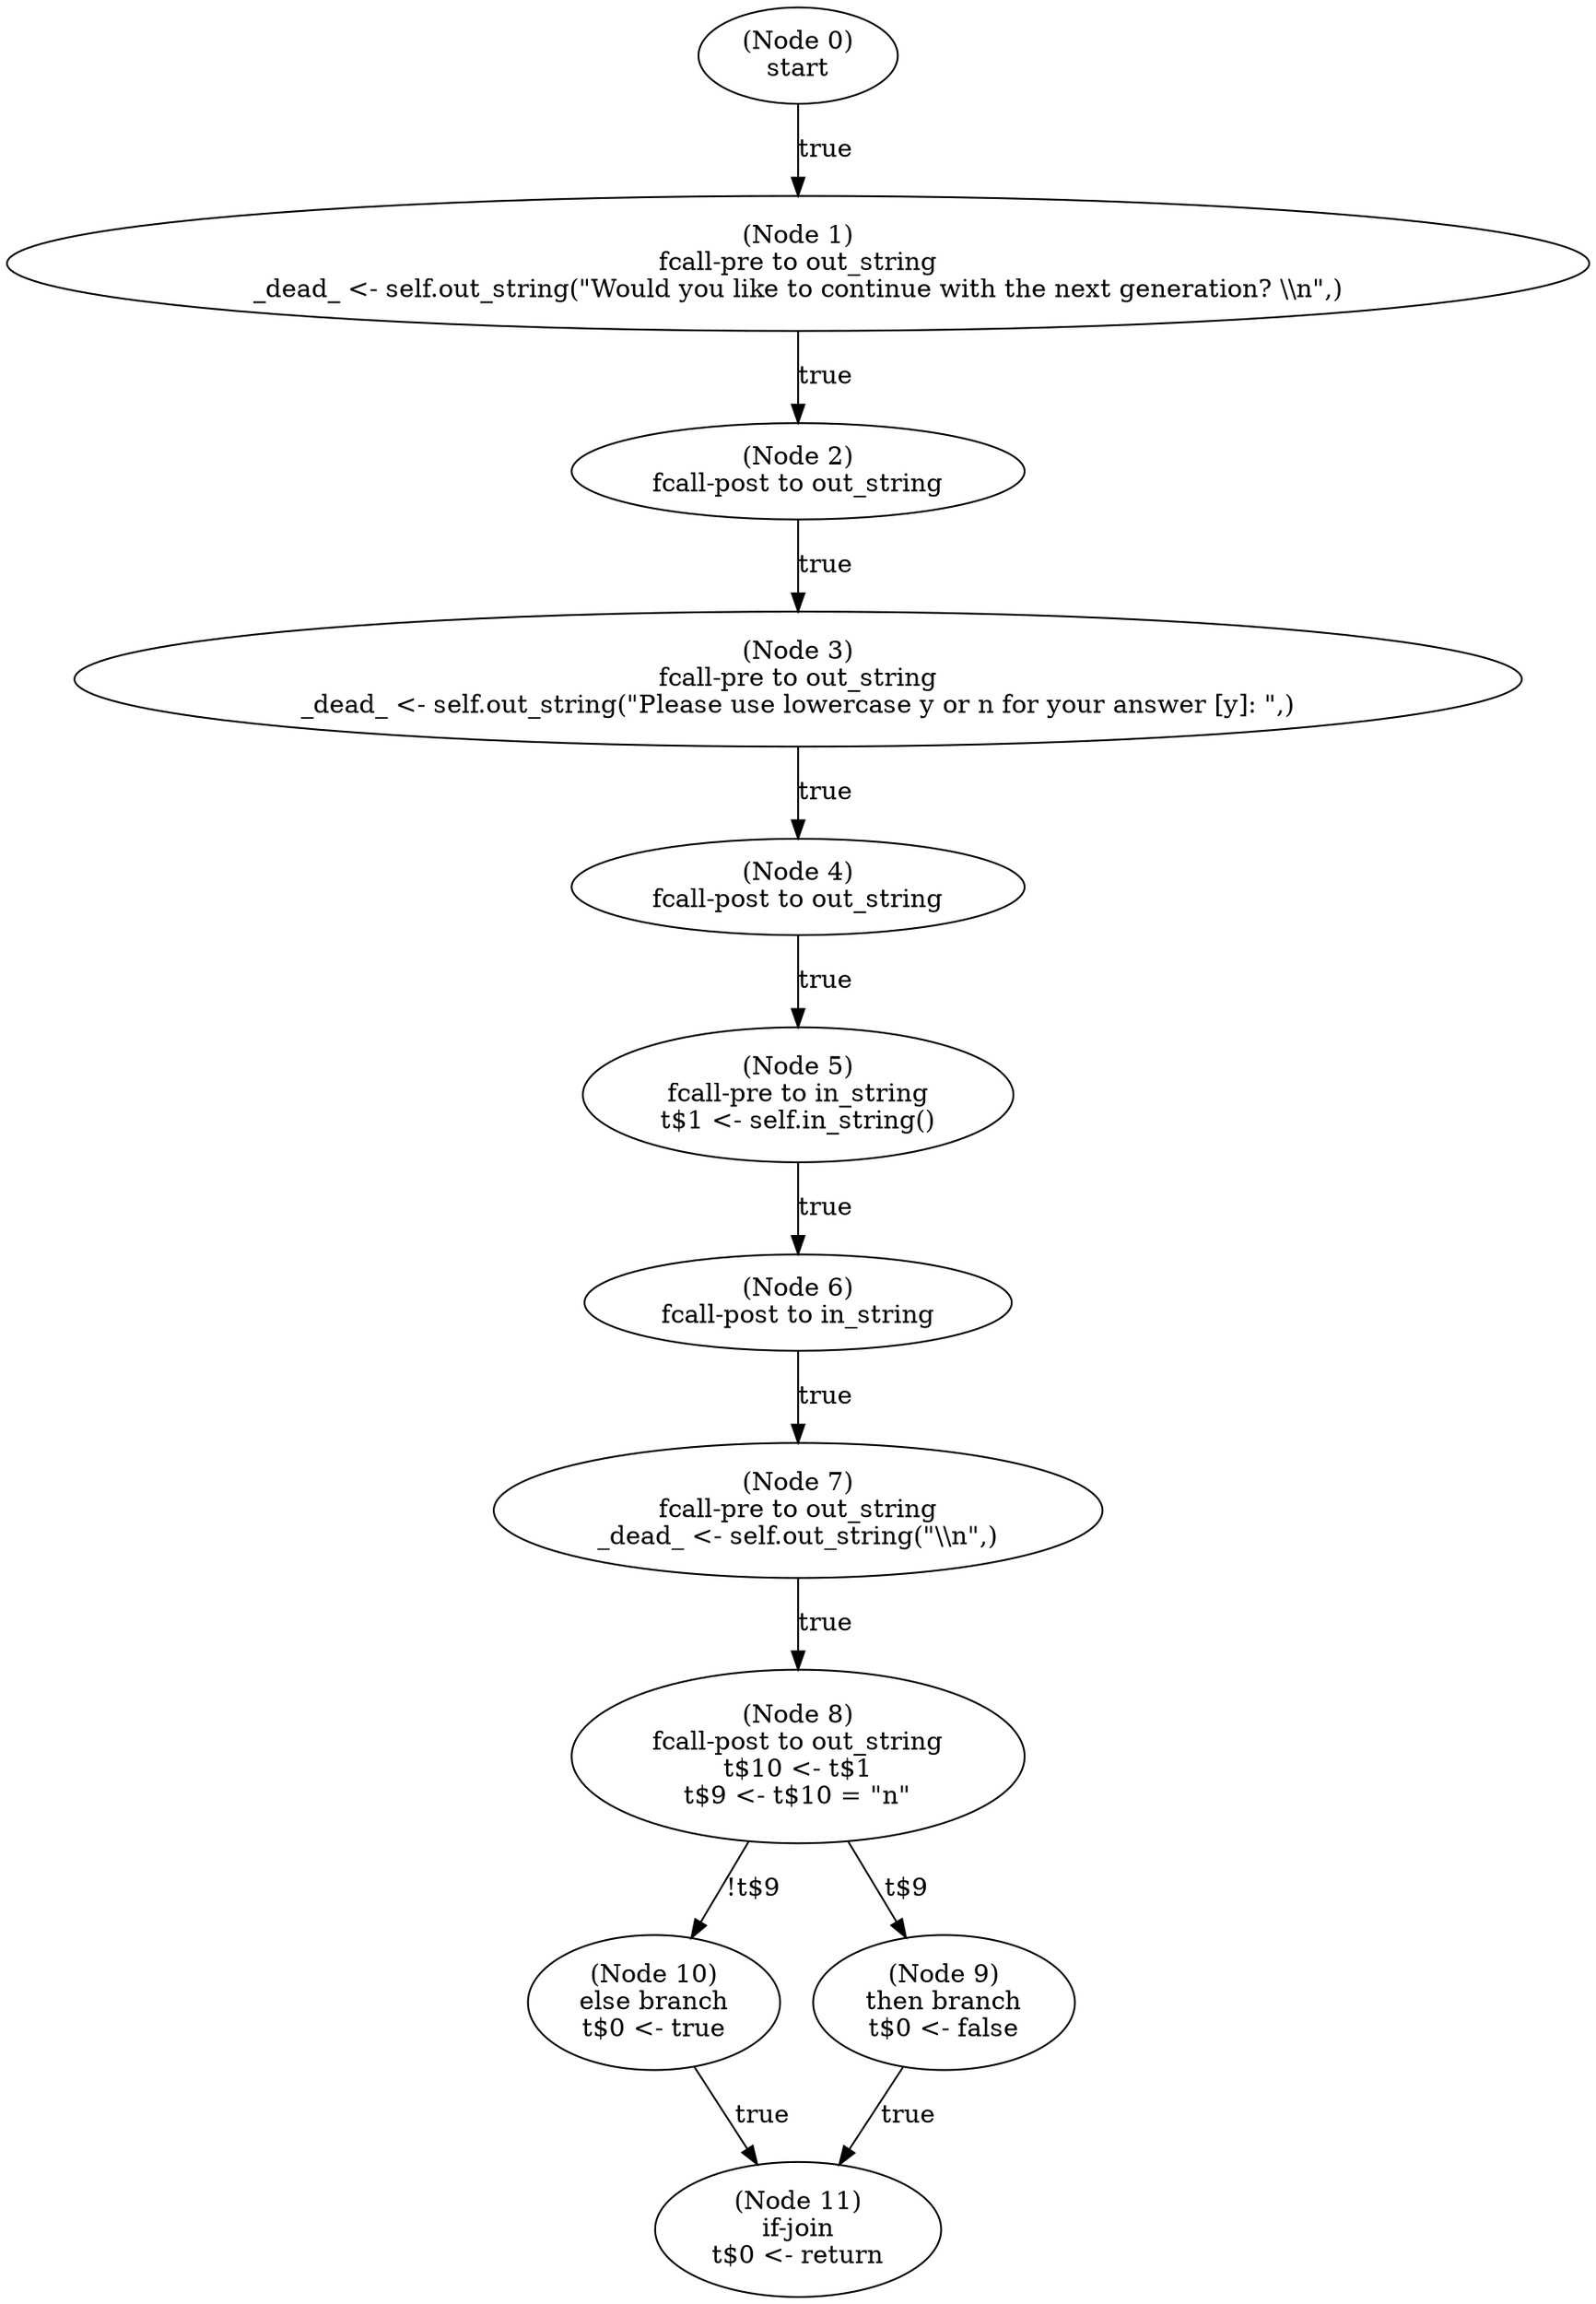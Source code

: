 digraph prompt_post {
  n0 [label="(Node 0)\nstart\n"];
 n0 -> n1 [label="true"];
  n1 [label="(Node 1)\nfcall-pre to out_string\n_dead_ <- self.out_string(\"Would you like to continue with the next generation? \\\\n\",)\n"];
 n1 -> n2 [label="true"];
  n2 [label="(Node 2)\nfcall-post to out_string\n"];
 n2 -> n3 [label="true"];
  n3 [label="(Node 3)\nfcall-pre to out_string\n_dead_ <- self.out_string(\"Please use lowercase y or n for your answer [y]: \",)\n"];
 n3 -> n4 [label="true"];
  n4 [label="(Node 4)\nfcall-post to out_string\n"];
 n4 -> n5 [label="true"];
  n5 [label="(Node 5)\nfcall-pre to in_string\nt$1 <- self.in_string()\n"];
 n5 -> n6 [label="true"];
  n6 [label="(Node 6)\nfcall-post to in_string\n"];
 n6 -> n7 [label="true"];
  n7 [label="(Node 7)\nfcall-pre to out_string\n_dead_ <- self.out_string(\"\\\\n\",)\n"];
 n7 -> n8 [label="true"];
  n8 [label="(Node 8)\nfcall-post to out_string\nt$10 <- t$1\nt$9 <- t$10 = \"n\"\n"];
 n8 -> n10 [label="!t$9"];
 n8 -> n9 [label="t$9"];
  n9 [label="(Node 9)\nthen branch\nt$0 <- false\n"];
 n9 -> n11 [label="true"];
  n10 [label="(Node 10)\nelse branch\nt$0 <- true\n"];
 n10 -> n11 [label="true"];
  n11 [label="(Node 11)\nif-join\nt$0 <- return\n"];
}
